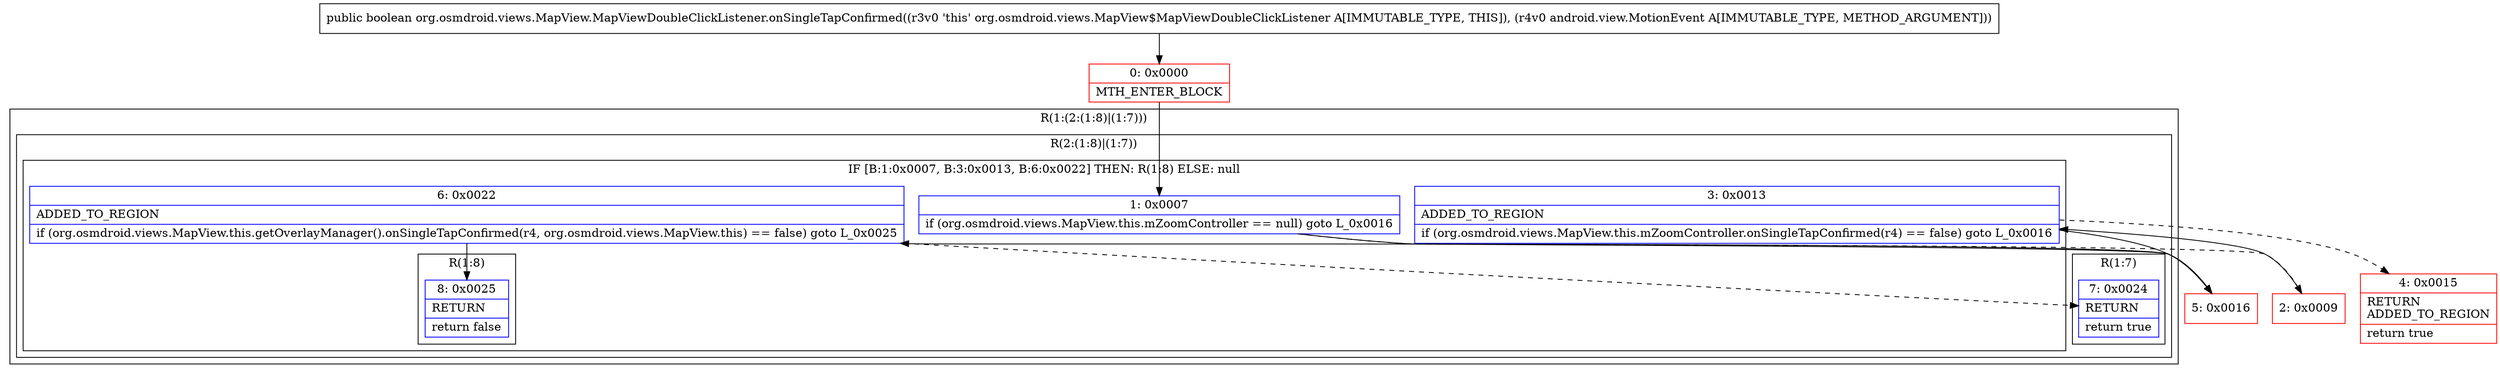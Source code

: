 digraph "CFG fororg.osmdroid.views.MapView.MapViewDoubleClickListener.onSingleTapConfirmed(Landroid\/view\/MotionEvent;)Z" {
subgraph cluster_Region_126384814 {
label = "R(1:(2:(1:8)|(1:7)))";
node [shape=record,color=blue];
subgraph cluster_Region_1896151681 {
label = "R(2:(1:8)|(1:7))";
node [shape=record,color=blue];
subgraph cluster_IfRegion_1994736568 {
label = "IF [B:1:0x0007, B:3:0x0013, B:6:0x0022] THEN: R(1:8) ELSE: null";
node [shape=record,color=blue];
Node_1 [shape=record,label="{1\:\ 0x0007|if (org.osmdroid.views.MapView.this.mZoomController == null) goto L_0x0016\l}"];
Node_3 [shape=record,label="{3\:\ 0x0013|ADDED_TO_REGION\l|if (org.osmdroid.views.MapView.this.mZoomController.onSingleTapConfirmed(r4) == false) goto L_0x0016\l}"];
Node_6 [shape=record,label="{6\:\ 0x0022|ADDED_TO_REGION\l|if (org.osmdroid.views.MapView.this.getOverlayManager().onSingleTapConfirmed(r4, org.osmdroid.views.MapView.this) == false) goto L_0x0025\l}"];
subgraph cluster_Region_726064148 {
label = "R(1:8)";
node [shape=record,color=blue];
Node_8 [shape=record,label="{8\:\ 0x0025|RETURN\l|return false\l}"];
}
}
subgraph cluster_Region_1868537560 {
label = "R(1:7)";
node [shape=record,color=blue];
Node_7 [shape=record,label="{7\:\ 0x0024|RETURN\l|return true\l}"];
}
}
}
Node_0 [shape=record,color=red,label="{0\:\ 0x0000|MTH_ENTER_BLOCK\l}"];
Node_2 [shape=record,color=red,label="{2\:\ 0x0009}"];
Node_4 [shape=record,color=red,label="{4\:\ 0x0015|RETURN\lADDED_TO_REGION\l|return true\l}"];
Node_5 [shape=record,color=red,label="{5\:\ 0x0016}"];
MethodNode[shape=record,label="{public boolean org.osmdroid.views.MapView.MapViewDoubleClickListener.onSingleTapConfirmed((r3v0 'this' org.osmdroid.views.MapView$MapViewDoubleClickListener A[IMMUTABLE_TYPE, THIS]), (r4v0 android.view.MotionEvent A[IMMUTABLE_TYPE, METHOD_ARGUMENT])) }"];
MethodNode -> Node_0;
Node_1 -> Node_2[style=dashed];
Node_1 -> Node_5;
Node_3 -> Node_4[style=dashed];
Node_3 -> Node_5;
Node_6 -> Node_7[style=dashed];
Node_6 -> Node_8;
Node_0 -> Node_1;
Node_2 -> Node_3;
Node_5 -> Node_6;
}

